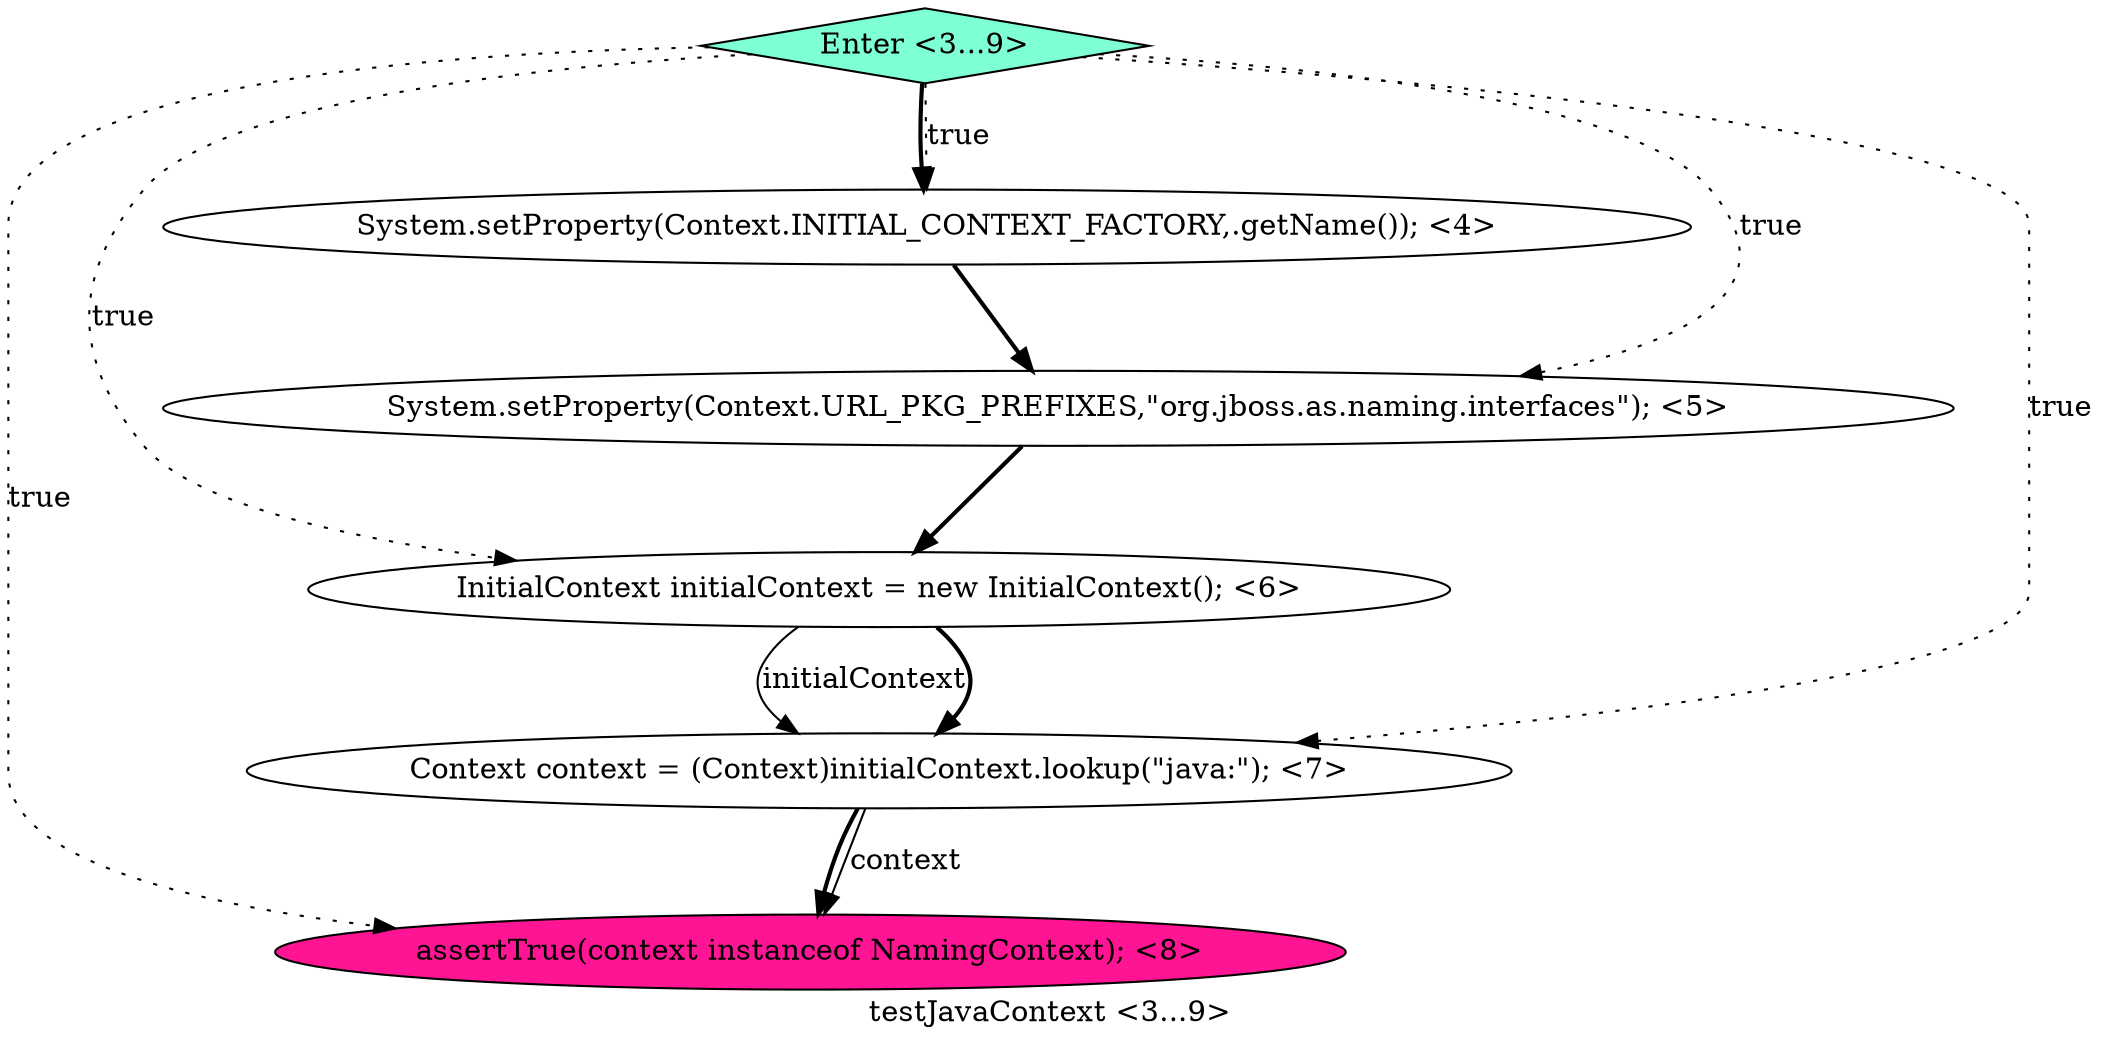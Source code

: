 digraph PDG {
label = "testJavaContext <3...9>";
0.5 [style = filled, label = "Enter <3...9>", fillcolor = aquamarine, shape = diamond];
0.3 [style = filled, label = "Context context = (Context)initialContext.lookup(\"java:\"); <7>", fillcolor = white, shape = ellipse];
0.4 [style = filled, label = "assertTrue(context instanceof NamingContext); <8>", fillcolor = deeppink, shape = ellipse];
0.0 [style = filled, label = "System.setProperty(Context.INITIAL_CONTEXT_FACTORY,.getName()); <4>", fillcolor = white, shape = ellipse];
0.2 [style = filled, label = "InitialContext initialContext = new InitialContext(); <6>", fillcolor = white, shape = ellipse];
0.1 [style = filled, label = "System.setProperty(Context.URL_PKG_PREFIXES,\"org.jboss.as.naming.interfaces\"); <5>", fillcolor = white, shape = ellipse];
0.0 -> 0.1 [style = bold, label=""];
0.1 -> 0.2 [style = bold, label=""];
0.2 -> 0.3 [style = solid, label="initialContext"];
0.2 -> 0.3 [style = bold, label=""];
0.3 -> 0.4 [style = solid, label="context"];
0.3 -> 0.4 [style = bold, label=""];
0.5 -> 0.0 [style = dotted, label="true"];
0.5 -> 0.0 [style = bold, label=""];
0.5 -> 0.1 [style = dotted, label="true"];
0.5 -> 0.2 [style = dotted, label="true"];
0.5 -> 0.3 [style = dotted, label="true"];
0.5 -> 0.4 [style = dotted, label="true"];
}
